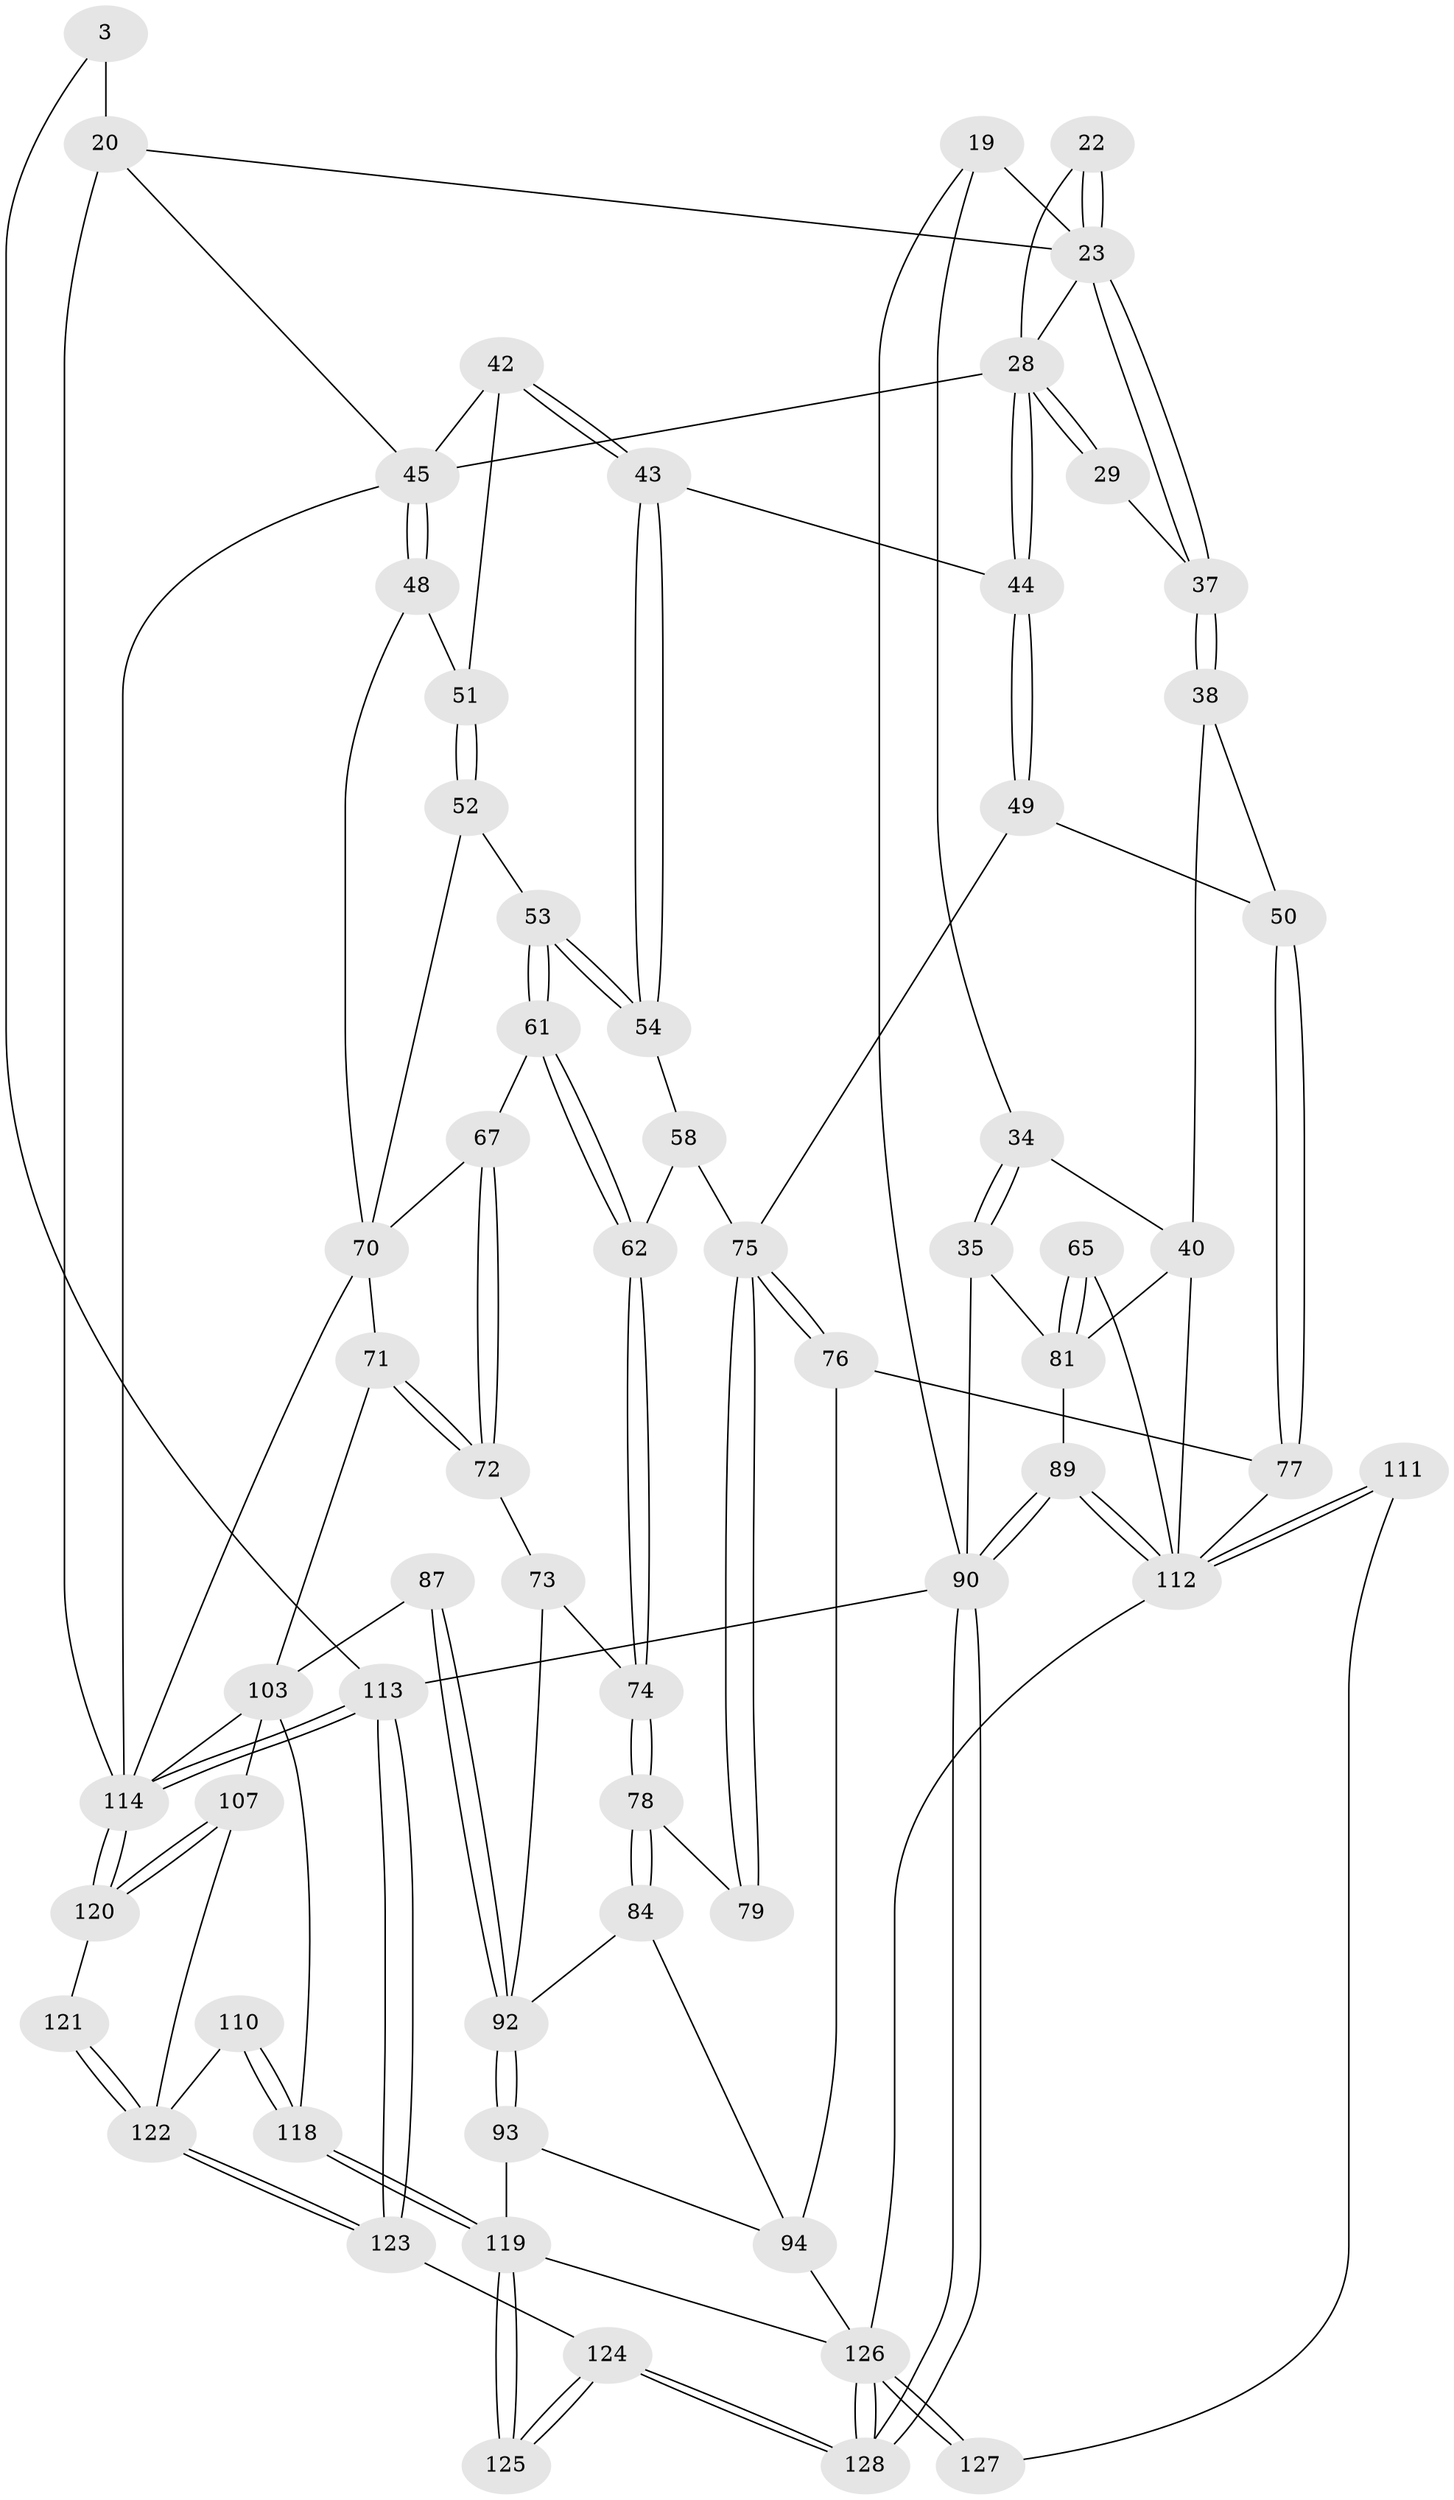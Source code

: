 // original degree distribution, {3: 0.015625, 4: 0.2421875, 6: 0.2265625, 5: 0.515625}
// Generated by graph-tools (version 1.1) at 2025/01/03/09/25 05:01:48]
// undirected, 64 vertices, 147 edges
graph export_dot {
graph [start="1"]
  node [color=gray90,style=filled];
  3 [pos="+1+0",super="+2+1"];
  19 [pos="+0.21468365257091984+0.11262532072891712",super="+11+12"];
  20 [pos="+0.9495285600971995+0.13378236321750345",super="+5+8"];
  22 [pos="+0.48774236796490605+0.1269490824953969",super="+21"];
  23 [pos="+0.3433228153143202+0.1501203692471113",super="+18+16"];
  28 [pos="+0.5544065773353094+0.27213616449733324",super="+27+26"];
  29 [pos="+0.5322755584940436+0.2508918592716924"];
  34 [pos="+0.1291151718938402+0.16868800772260242"];
  35 [pos="+0+0"];
  37 [pos="+0.34749117950523667+0.17368239903143992"];
  38 [pos="+0.27098631413165175+0.3834330623937016"];
  40 [pos="+0.10572519774020103+0.3113891254904175",super="+39"];
  42 [pos="+0.6426425980572958+0.3240495077058645",super="+41"];
  43 [pos="+0.589180872890735+0.33873962491655585"];
  44 [pos="+0.5687059628151719+0.3234404033017798"];
  45 [pos="+0.8257956721322656+0.3444972999287396",super="+33"];
  48 [pos="+0.8267328697669998+0.34923175001066"];
  49 [pos="+0.357424189584533+0.4082198914381741"];
  50 [pos="+0.28169628465103397+0.38798769353773954"];
  51 [pos="+0.7820692194993876+0.3929588828929157"];
  52 [pos="+0.7708643957193452+0.4480150491582293"];
  53 [pos="+0.6347005247319608+0.4375010048208187"];
  54 [pos="+0.58984717131159+0.3420684532992516"];
  58 [pos="+0.5322262910722825+0.45016865359857733"];
  61 [pos="+0.6346677495413658+0.4381595866583895"];
  62 [pos="+0.58983899920242+0.5179716430216389"];
  65 [pos="+0.07172628152791273+0.5227504575069034"];
  67 [pos="+0.6873022539540765+0.5241814626171536"];
  70 [pos="+0.7941186543953656+0.5018618886406935",super="+66+47"];
  71 [pos="+0.7633004282076068+0.578649632957788"];
  72 [pos="+0.6866343422885739+0.5567633594055779"];
  73 [pos="+0.6698018785345587+0.5711500634089581"];
  74 [pos="+0.5776151848035598+0.5399418288081695"];
  75 [pos="+0.39253181080184896+0.6036786629644638",super="+60+59"];
  76 [pos="+0.3783064567633927+0.6368265678390218"];
  77 [pos="+0.36259993370705706+0.6443438253546657"];
  78 [pos="+0.5359890012184173+0.564080620632121"];
  79 [pos="+0.5290995079533295+0.5578252778662797"];
  81 [pos="+0+0.5159727849180844",super="+56+57"];
  84 [pos="+0.5363687780487515+0.6125511656110216"];
  87 [pos="+0.7126019941846155+0.6879760387652587"];
  89 [pos="+0+1",super="+88"];
  90 [pos="+0+1",super="+10"];
  92 [pos="+0.6712947259089641+0.720950879861607",super="+83+82"];
  93 [pos="+0.6494435052223582+0.7718148480195086"];
  94 [pos="+0.5163477293696658+0.7502949486982632",super="+91"];
  103 [pos="+0.795851164213467+0.6935752448889401",super="+102+86"];
  107 [pos="+0.877507345206525+0.844260236744843"];
  110 [pos="+0.7955651870404206+0.8635562764525129"];
  111 [pos="+0+0.9181706295480518",super="+99"];
  112 [pos="+0+1",super="+96"];
  113 [pos="+1+1",super="+9"];
  114 [pos="+1+1",super="+101+69"];
  118 [pos="+0.7495213925666202+0.8691129817779504",super="+105+104"];
  119 [pos="+0.7021758853353355+0.9899598504574315",super="+115+116+106"];
  120 [pos="+0.9852464122663079+0.9407103161709474"];
  121 [pos="+0.8992220119733152+0.9781769849890468"];
  122 [pos="+0.8401692748105315+1",super="+109+108"];
  123 [pos="+0.8163459320696173+1"];
  124 [pos="+0.6906565411652936+1"];
  125 [pos="+0.6865670079667209+1"];
  126 [pos="+0.30908906397359714+1",super="+117+100+97"];
  127 [pos="+0.306275227761527+0.9058314249900604",super="+98"];
  128 [pos="+0.3041687253609652+1"];
  3 -- 20 [weight=3];
  3 -- 113;
  19 -- 34;
  19 -- 23 [weight=3];
  19 -- 90;
  20 -- 23;
  20 -- 114;
  20 -- 45;
  22 -- 23 [weight=2];
  22 -- 23;
  22 -- 28 [weight=2];
  23 -- 37;
  23 -- 37;
  23 -- 28;
  28 -- 29 [weight=2];
  28 -- 29;
  28 -- 44;
  28 -- 44;
  28 -- 45;
  29 -- 37;
  34 -- 35;
  34 -- 35;
  34 -- 40;
  35 -- 90;
  35 -- 81;
  37 -- 38;
  37 -- 38;
  38 -- 50;
  38 -- 40;
  40 -- 81;
  40 -- 112;
  42 -- 43;
  42 -- 43;
  42 -- 51;
  42 -- 45 [weight=2];
  43 -- 44;
  43 -- 54;
  43 -- 54;
  44 -- 49;
  44 -- 49;
  45 -- 48;
  45 -- 48;
  45 -- 114;
  48 -- 51;
  48 -- 70;
  49 -- 50;
  49 -- 75;
  50 -- 77;
  50 -- 77;
  51 -- 52;
  51 -- 52;
  52 -- 53;
  52 -- 70;
  53 -- 54;
  53 -- 54;
  53 -- 61;
  53 -- 61;
  54 -- 58;
  58 -- 62;
  58 -- 75;
  61 -- 62;
  61 -- 62;
  61 -- 67;
  62 -- 74;
  62 -- 74;
  65 -- 81 [weight=2];
  65 -- 81;
  65 -- 112;
  67 -- 72;
  67 -- 72;
  67 -- 70;
  70 -- 71;
  70 -- 114 [weight=2];
  71 -- 72;
  71 -- 72;
  71 -- 103;
  72 -- 73;
  73 -- 74;
  73 -- 92;
  74 -- 78;
  74 -- 78;
  75 -- 76;
  75 -- 76;
  75 -- 79 [weight=2];
  75 -- 79;
  76 -- 77;
  76 -- 94;
  77 -- 112;
  78 -- 79;
  78 -- 84;
  78 -- 84;
  81 -- 89;
  84 -- 92;
  84 -- 94;
  87 -- 92 [weight=2];
  87 -- 92;
  87 -- 103;
  89 -- 90;
  89 -- 90;
  89 -- 112 [weight=2];
  89 -- 112;
  90 -- 128;
  90 -- 128;
  90 -- 113 [weight=2];
  92 -- 93;
  92 -- 93;
  93 -- 94;
  93 -- 119;
  94 -- 126;
  103 -- 118;
  103 -- 107;
  103 -- 114 [weight=2];
  107 -- 120;
  107 -- 120;
  107 -- 122;
  110 -- 118 [weight=2];
  110 -- 118;
  110 -- 122;
  111 -- 112 [weight=2];
  111 -- 112;
  111 -- 127 [weight=2];
  112 -- 126;
  113 -- 114 [weight=2];
  113 -- 114;
  113 -- 123;
  113 -- 123;
  114 -- 120;
  114 -- 120;
  118 -- 119 [weight=2];
  118 -- 119;
  119 -- 125 [weight=2];
  119 -- 125;
  119 -- 126;
  120 -- 121;
  121 -- 122 [weight=2];
  121 -- 122;
  122 -- 123;
  122 -- 123;
  123 -- 124;
  124 -- 125;
  124 -- 125;
  124 -- 128;
  124 -- 128;
  126 -- 127 [weight=2];
  126 -- 127;
  126 -- 128;
  126 -- 128;
}
